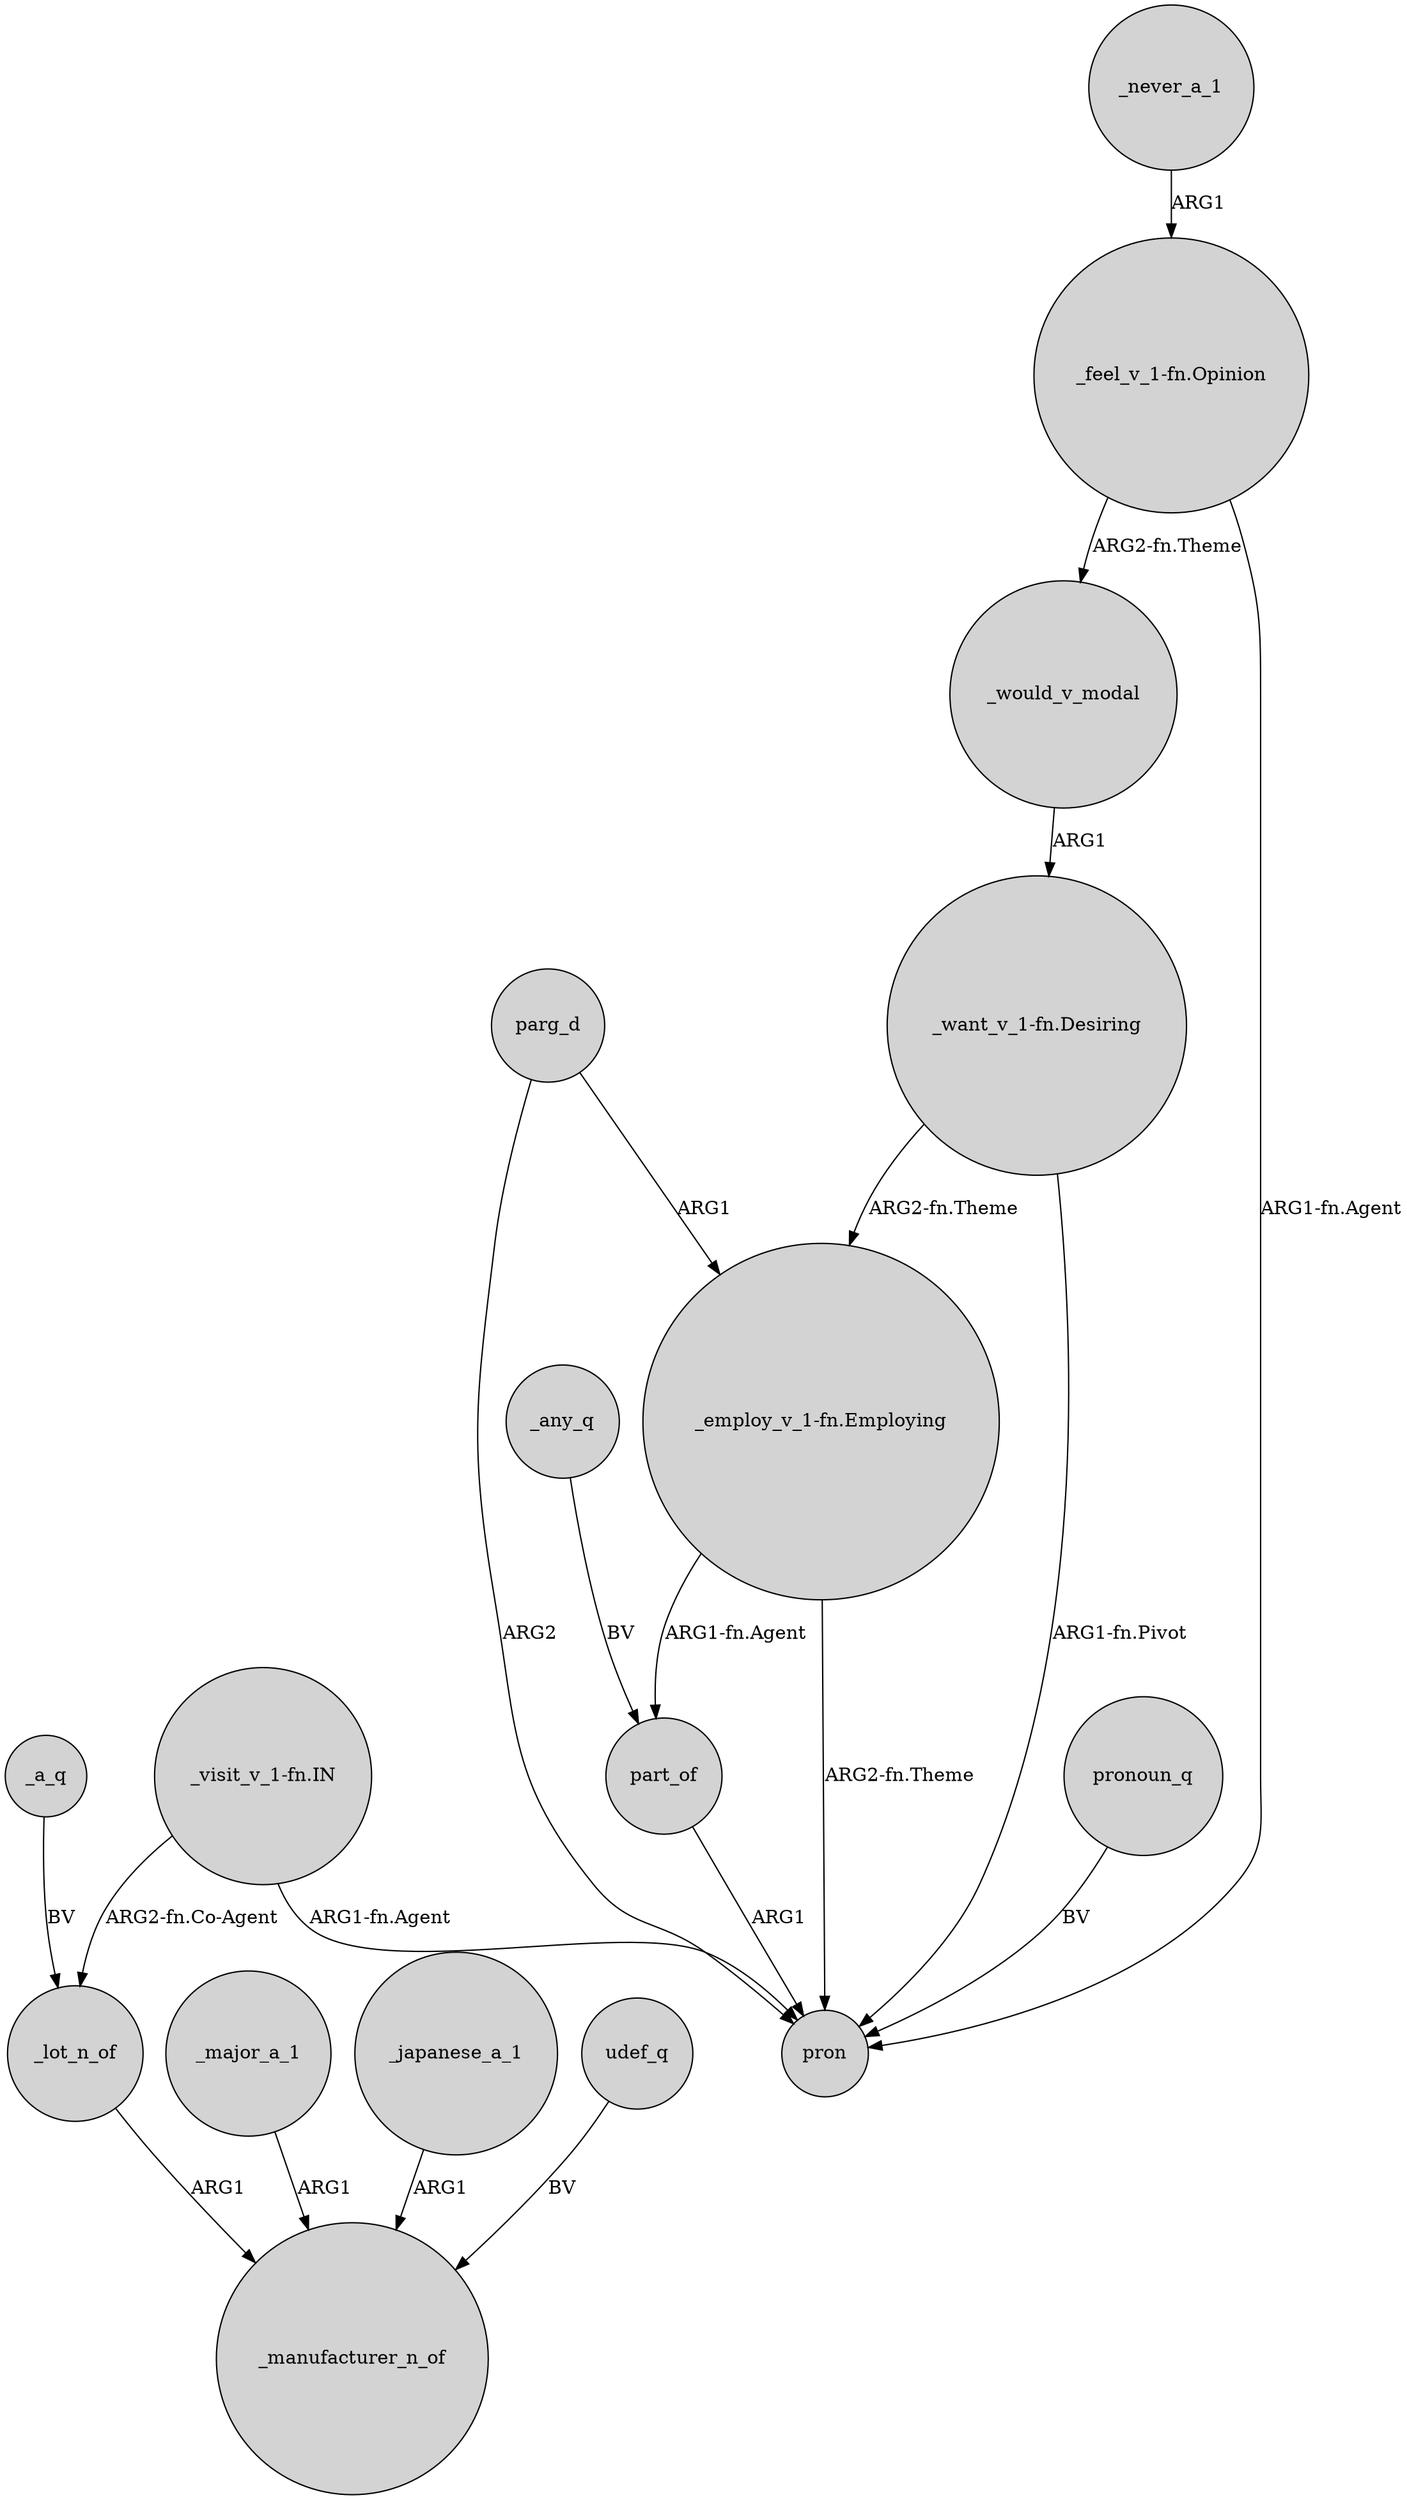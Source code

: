 digraph {
	node [shape=circle style=filled]
	_a_q -> _lot_n_of [label=BV]
	part_of -> pron [label=ARG1]
	"_employ_v_1-fn.Employing" -> part_of [label="ARG1-fn.Agent"]
	_major_a_1 -> _manufacturer_n_of [label=ARG1]
	parg_d -> "_employ_v_1-fn.Employing" [label=ARG1]
	"_employ_v_1-fn.Employing" -> pron [label="ARG2-fn.Theme"]
	_japanese_a_1 -> _manufacturer_n_of [label=ARG1]
	"_want_v_1-fn.Desiring" -> pron [label="ARG1-fn.Pivot"]
	udef_q -> _manufacturer_n_of [label=BV]
	parg_d -> pron [label=ARG2]
	pronoun_q -> pron [label=BV]
	_would_v_modal -> "_want_v_1-fn.Desiring" [label=ARG1]
	_any_q -> part_of [label=BV]
	"_want_v_1-fn.Desiring" -> "_employ_v_1-fn.Employing" [label="ARG2-fn.Theme"]
	_never_a_1 -> "_feel_v_1-fn.Opinion" [label=ARG1]
	"_feel_v_1-fn.Opinion" -> pron [label="ARG1-fn.Agent"]
	"_feel_v_1-fn.Opinion" -> _would_v_modal [label="ARG2-fn.Theme"]
	"_visit_v_1-fn.IN" -> pron [label="ARG1-fn.Agent"]
	_lot_n_of -> _manufacturer_n_of [label=ARG1]
	"_visit_v_1-fn.IN" -> _lot_n_of [label="ARG2-fn.Co-Agent"]
}

